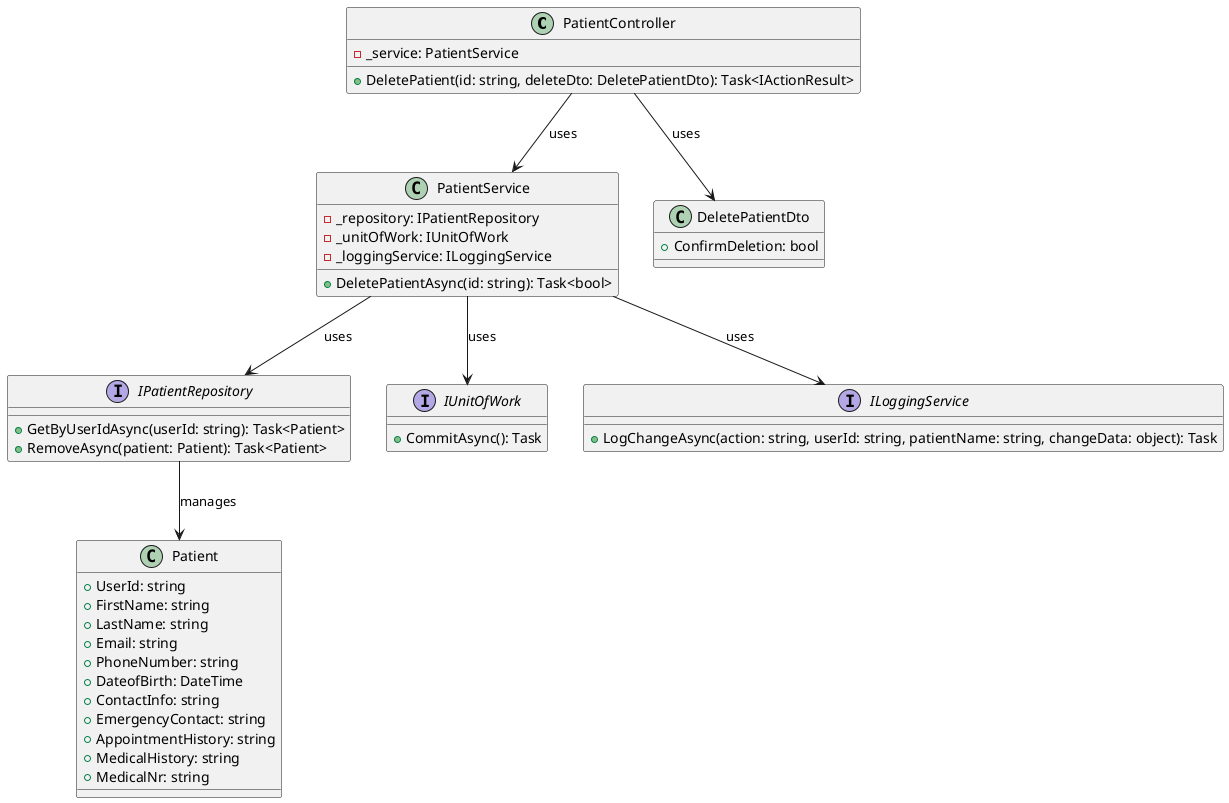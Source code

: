 @startuml class diagram us 5.1.9
class PatientController {
  - _service: PatientService
  + DeletePatient(id: string, deleteDto: DeletePatientDto): Task<IActionResult>
}

class PatientService {
  - _repository: IPatientRepository
  - _unitOfWork: IUnitOfWork
  - _loggingService: ILoggingService
  + DeletePatientAsync(id: string): Task<bool>
}

interface IPatientRepository {
  + GetByUserIdAsync(userId: string): Task<Patient>
  + RemoveAsync(patient: Patient): Task<Patient>
}

class Patient {
  + UserId: string
  + FirstName: string
  + LastName: string
  + Email: string
  + PhoneNumber: string
  + DateofBirth: DateTime
  + ContactInfo: string
  + EmergencyContact: string
  + AppointmentHistory: string
  + MedicalHistory: string
  + MedicalNr: string
}

class DeletePatientDto {
  + ConfirmDeletion: bool
}

interface IUnitOfWork {
  + CommitAsync(): Task
}

interface ILoggingService {
  + LogChangeAsync(action: string, userId: string, patientName: string, changeData: object): Task
}

PatientController --> PatientService : uses
PatientService --> IPatientRepository : uses
PatientService --> IUnitOfWork : uses
PatientService --> ILoggingService : uses
PatientController --> DeletePatientDto : uses
IPatientRepository --> Patient : manages
@enduml
